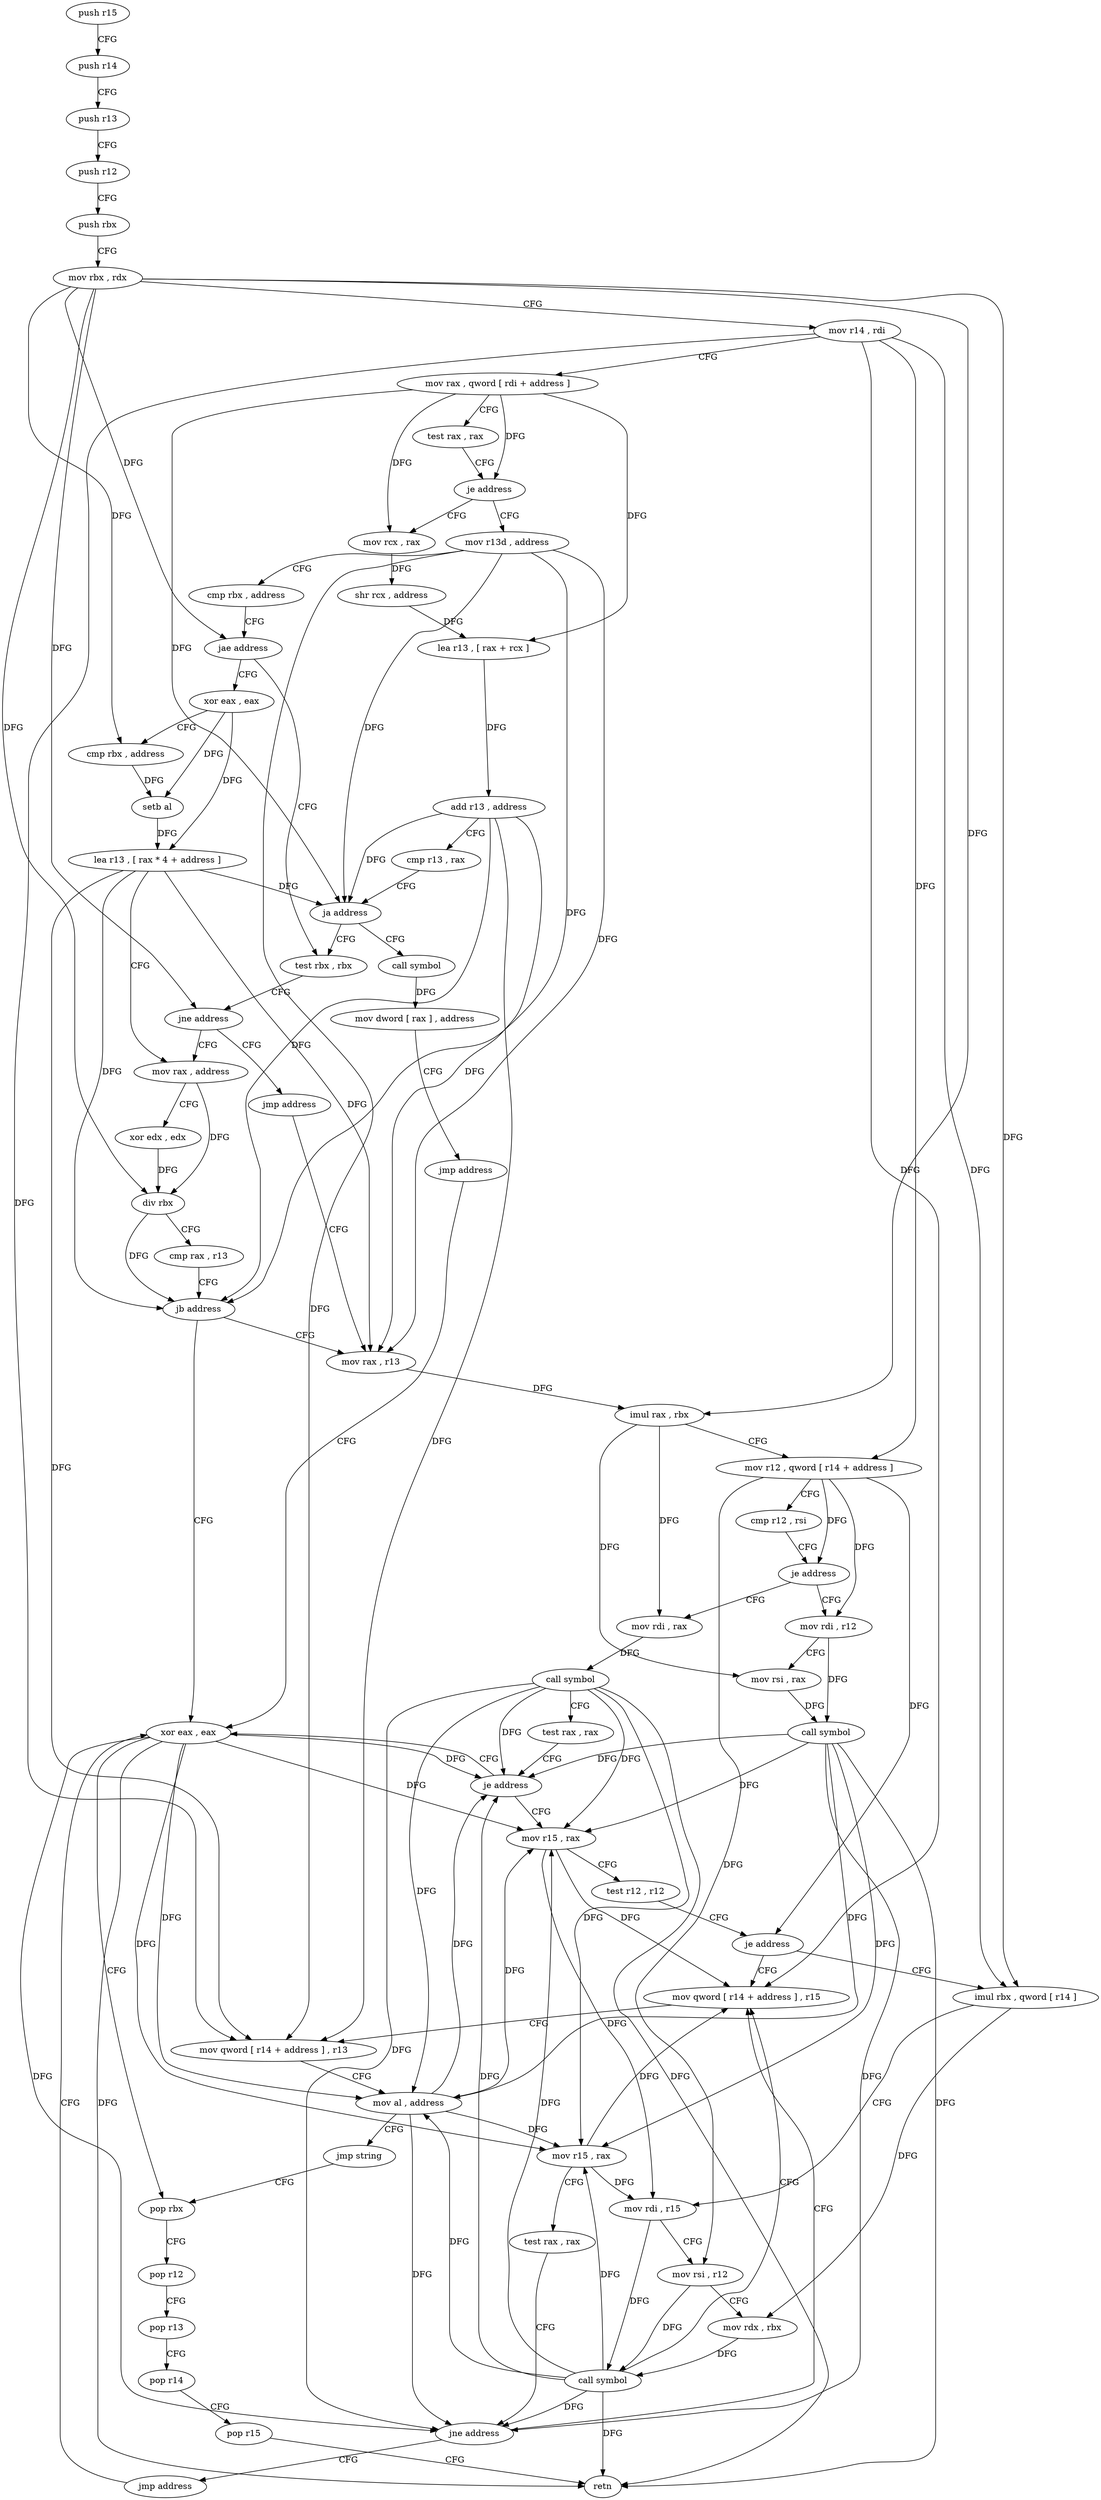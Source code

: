 digraph "func" {
"158880" [label = "push r15" ]
"158882" [label = "push r14" ]
"158884" [label = "push r13" ]
"158886" [label = "push r12" ]
"158888" [label = "push rbx" ]
"158889" [label = "mov rbx , rdx" ]
"158892" [label = "mov r14 , rdi" ]
"158895" [label = "mov rax , qword [ rdi + address ]" ]
"158899" [label = "test rax , rax" ]
"158902" [label = "je address" ]
"158939" [label = "mov r13d , address" ]
"158904" [label = "mov rcx , rax" ]
"158945" [label = "cmp rbx , address" ]
"158949" [label = "jae address" ]
"158958" [label = "xor eax , eax" ]
"158951" [label = "test rbx , rbx" ]
"158907" [label = "shr rcx , address" ]
"158910" [label = "lea r13 , [ rax + rcx ]" ]
"158914" [label = "add r13 , address" ]
"158918" [label = "cmp r13 , rax" ]
"158921" [label = "ja address" ]
"158923" [label = "call symbol" ]
"158960" [label = "cmp rbx , address" ]
"158964" [label = "setb al" ]
"158967" [label = "lea r13 , [ rax * 4 + address ]" ]
"158975" [label = "mov rax , address" ]
"158954" [label = "jne address" ]
"158956" [label = "jmp address" ]
"158928" [label = "mov dword [ rax ] , address" ]
"158934" [label = "jmp address" ]
"159080" [label = "xor eax , eax" ]
"159082" [label = "pop rbx" ]
"158992" [label = "mov rax , r13" ]
"158995" [label = "imul rax , rbx" ]
"158999" [label = "mov r12 , qword [ r14 + address ]" ]
"159003" [label = "cmp r12 , rsi" ]
"159006" [label = "je address" ]
"159029" [label = "mov rdi , rax" ]
"159008" [label = "mov rdi , r12" ]
"158982" [label = "xor edx , edx" ]
"158984" [label = "div rbx" ]
"158987" [label = "cmp rax , r13" ]
"158990" [label = "jb address" ]
"159032" [label = "call symbol" ]
"159037" [label = "test rax , rax" ]
"159040" [label = "je address" ]
"159042" [label = "mov r15 , rax" ]
"159011" [label = "mov rsi , rax" ]
"159014" [label = "call symbol" ]
"159019" [label = "mov r15 , rax" ]
"159022" [label = "test rax , rax" ]
"159025" [label = "jne address" ]
"159068" [label = "mov qword [ r14 + address ] , r15" ]
"159027" [label = "jmp address" ]
"159045" [label = "test r12 , r12" ]
"159048" [label = "je address" ]
"159050" [label = "imul rbx , qword [ r14 ]" ]
"159072" [label = "mov qword [ r14 + address ] , r13" ]
"159076" [label = "mov al , address" ]
"159078" [label = "jmp string" ]
"159054" [label = "mov rdi , r15" ]
"159057" [label = "mov rsi , r12" ]
"159060" [label = "mov rdx , rbx" ]
"159063" [label = "call symbol" ]
"159083" [label = "pop r12" ]
"159085" [label = "pop r13" ]
"159087" [label = "pop r14" ]
"159089" [label = "pop r15" ]
"159091" [label = "retn" ]
"158880" -> "158882" [ label = "CFG" ]
"158882" -> "158884" [ label = "CFG" ]
"158884" -> "158886" [ label = "CFG" ]
"158886" -> "158888" [ label = "CFG" ]
"158888" -> "158889" [ label = "CFG" ]
"158889" -> "158892" [ label = "CFG" ]
"158889" -> "158949" [ label = "DFG" ]
"158889" -> "158960" [ label = "DFG" ]
"158889" -> "158954" [ label = "DFG" ]
"158889" -> "158984" [ label = "DFG" ]
"158889" -> "158995" [ label = "DFG" ]
"158889" -> "159050" [ label = "DFG" ]
"158892" -> "158895" [ label = "CFG" ]
"158892" -> "158999" [ label = "DFG" ]
"158892" -> "159068" [ label = "DFG" ]
"158892" -> "159072" [ label = "DFG" ]
"158892" -> "159050" [ label = "DFG" ]
"158895" -> "158899" [ label = "CFG" ]
"158895" -> "158902" [ label = "DFG" ]
"158895" -> "158904" [ label = "DFG" ]
"158895" -> "158910" [ label = "DFG" ]
"158895" -> "158921" [ label = "DFG" ]
"158899" -> "158902" [ label = "CFG" ]
"158902" -> "158939" [ label = "CFG" ]
"158902" -> "158904" [ label = "CFG" ]
"158939" -> "158945" [ label = "CFG" ]
"158939" -> "158921" [ label = "DFG" ]
"158939" -> "158990" [ label = "DFG" ]
"158939" -> "158992" [ label = "DFG" ]
"158939" -> "159072" [ label = "DFG" ]
"158904" -> "158907" [ label = "DFG" ]
"158945" -> "158949" [ label = "CFG" ]
"158949" -> "158958" [ label = "CFG" ]
"158949" -> "158951" [ label = "CFG" ]
"158958" -> "158960" [ label = "CFG" ]
"158958" -> "158964" [ label = "DFG" ]
"158958" -> "158967" [ label = "DFG" ]
"158951" -> "158954" [ label = "CFG" ]
"158907" -> "158910" [ label = "DFG" ]
"158910" -> "158914" [ label = "DFG" ]
"158914" -> "158918" [ label = "CFG" ]
"158914" -> "158921" [ label = "DFG" ]
"158914" -> "158990" [ label = "DFG" ]
"158914" -> "158992" [ label = "DFG" ]
"158914" -> "159072" [ label = "DFG" ]
"158918" -> "158921" [ label = "CFG" ]
"158921" -> "158951" [ label = "CFG" ]
"158921" -> "158923" [ label = "CFG" ]
"158923" -> "158928" [ label = "DFG" ]
"158960" -> "158964" [ label = "DFG" ]
"158964" -> "158967" [ label = "DFG" ]
"158967" -> "158975" [ label = "CFG" ]
"158967" -> "158921" [ label = "DFG" ]
"158967" -> "158990" [ label = "DFG" ]
"158967" -> "158992" [ label = "DFG" ]
"158967" -> "159072" [ label = "DFG" ]
"158975" -> "158982" [ label = "CFG" ]
"158975" -> "158984" [ label = "DFG" ]
"158954" -> "158975" [ label = "CFG" ]
"158954" -> "158956" [ label = "CFG" ]
"158956" -> "158992" [ label = "CFG" ]
"158928" -> "158934" [ label = "CFG" ]
"158934" -> "159080" [ label = "CFG" ]
"159080" -> "159082" [ label = "CFG" ]
"159080" -> "159091" [ label = "DFG" ]
"159080" -> "159040" [ label = "DFG" ]
"159080" -> "159019" [ label = "DFG" ]
"159080" -> "159025" [ label = "DFG" ]
"159080" -> "159042" [ label = "DFG" ]
"159080" -> "159076" [ label = "DFG" ]
"159082" -> "159083" [ label = "CFG" ]
"158992" -> "158995" [ label = "DFG" ]
"158995" -> "158999" [ label = "CFG" ]
"158995" -> "159029" [ label = "DFG" ]
"158995" -> "159011" [ label = "DFG" ]
"158999" -> "159003" [ label = "CFG" ]
"158999" -> "159006" [ label = "DFG" ]
"158999" -> "159008" [ label = "DFG" ]
"158999" -> "159048" [ label = "DFG" ]
"158999" -> "159057" [ label = "DFG" ]
"159003" -> "159006" [ label = "CFG" ]
"159006" -> "159029" [ label = "CFG" ]
"159006" -> "159008" [ label = "CFG" ]
"159029" -> "159032" [ label = "DFG" ]
"159008" -> "159011" [ label = "CFG" ]
"159008" -> "159014" [ label = "DFG" ]
"158982" -> "158984" [ label = "DFG" ]
"158984" -> "158987" [ label = "CFG" ]
"158984" -> "158990" [ label = "DFG" ]
"158987" -> "158990" [ label = "CFG" ]
"158990" -> "159080" [ label = "CFG" ]
"158990" -> "158992" [ label = "CFG" ]
"159032" -> "159037" [ label = "CFG" ]
"159032" -> "159091" [ label = "DFG" ]
"159032" -> "159040" [ label = "DFG" ]
"159032" -> "159019" [ label = "DFG" ]
"159032" -> "159025" [ label = "DFG" ]
"159032" -> "159042" [ label = "DFG" ]
"159032" -> "159076" [ label = "DFG" ]
"159037" -> "159040" [ label = "CFG" ]
"159040" -> "159080" [ label = "CFG" ]
"159040" -> "159042" [ label = "CFG" ]
"159042" -> "159045" [ label = "CFG" ]
"159042" -> "159068" [ label = "DFG" ]
"159042" -> "159054" [ label = "DFG" ]
"159011" -> "159014" [ label = "DFG" ]
"159014" -> "159019" [ label = "DFG" ]
"159014" -> "159040" [ label = "DFG" ]
"159014" -> "159091" [ label = "DFG" ]
"159014" -> "159025" [ label = "DFG" ]
"159014" -> "159042" [ label = "DFG" ]
"159014" -> "159076" [ label = "DFG" ]
"159019" -> "159022" [ label = "CFG" ]
"159019" -> "159068" [ label = "DFG" ]
"159019" -> "159054" [ label = "DFG" ]
"159022" -> "159025" [ label = "CFG" ]
"159025" -> "159068" [ label = "CFG" ]
"159025" -> "159027" [ label = "CFG" ]
"159068" -> "159072" [ label = "CFG" ]
"159027" -> "159080" [ label = "CFG" ]
"159045" -> "159048" [ label = "CFG" ]
"159048" -> "159068" [ label = "CFG" ]
"159048" -> "159050" [ label = "CFG" ]
"159050" -> "159054" [ label = "CFG" ]
"159050" -> "159060" [ label = "DFG" ]
"159072" -> "159076" [ label = "CFG" ]
"159076" -> "159078" [ label = "CFG" ]
"159076" -> "159040" [ label = "DFG" ]
"159076" -> "159019" [ label = "DFG" ]
"159076" -> "159025" [ label = "DFG" ]
"159076" -> "159042" [ label = "DFG" ]
"159078" -> "159082" [ label = "CFG" ]
"159054" -> "159057" [ label = "CFG" ]
"159054" -> "159063" [ label = "DFG" ]
"159057" -> "159060" [ label = "CFG" ]
"159057" -> "159063" [ label = "DFG" ]
"159060" -> "159063" [ label = "DFG" ]
"159063" -> "159068" [ label = "CFG" ]
"159063" -> "159040" [ label = "DFG" ]
"159063" -> "159019" [ label = "DFG" ]
"159063" -> "159025" [ label = "DFG" ]
"159063" -> "159042" [ label = "DFG" ]
"159063" -> "159076" [ label = "DFG" ]
"159063" -> "159091" [ label = "DFG" ]
"159083" -> "159085" [ label = "CFG" ]
"159085" -> "159087" [ label = "CFG" ]
"159087" -> "159089" [ label = "CFG" ]
"159089" -> "159091" [ label = "CFG" ]
}
